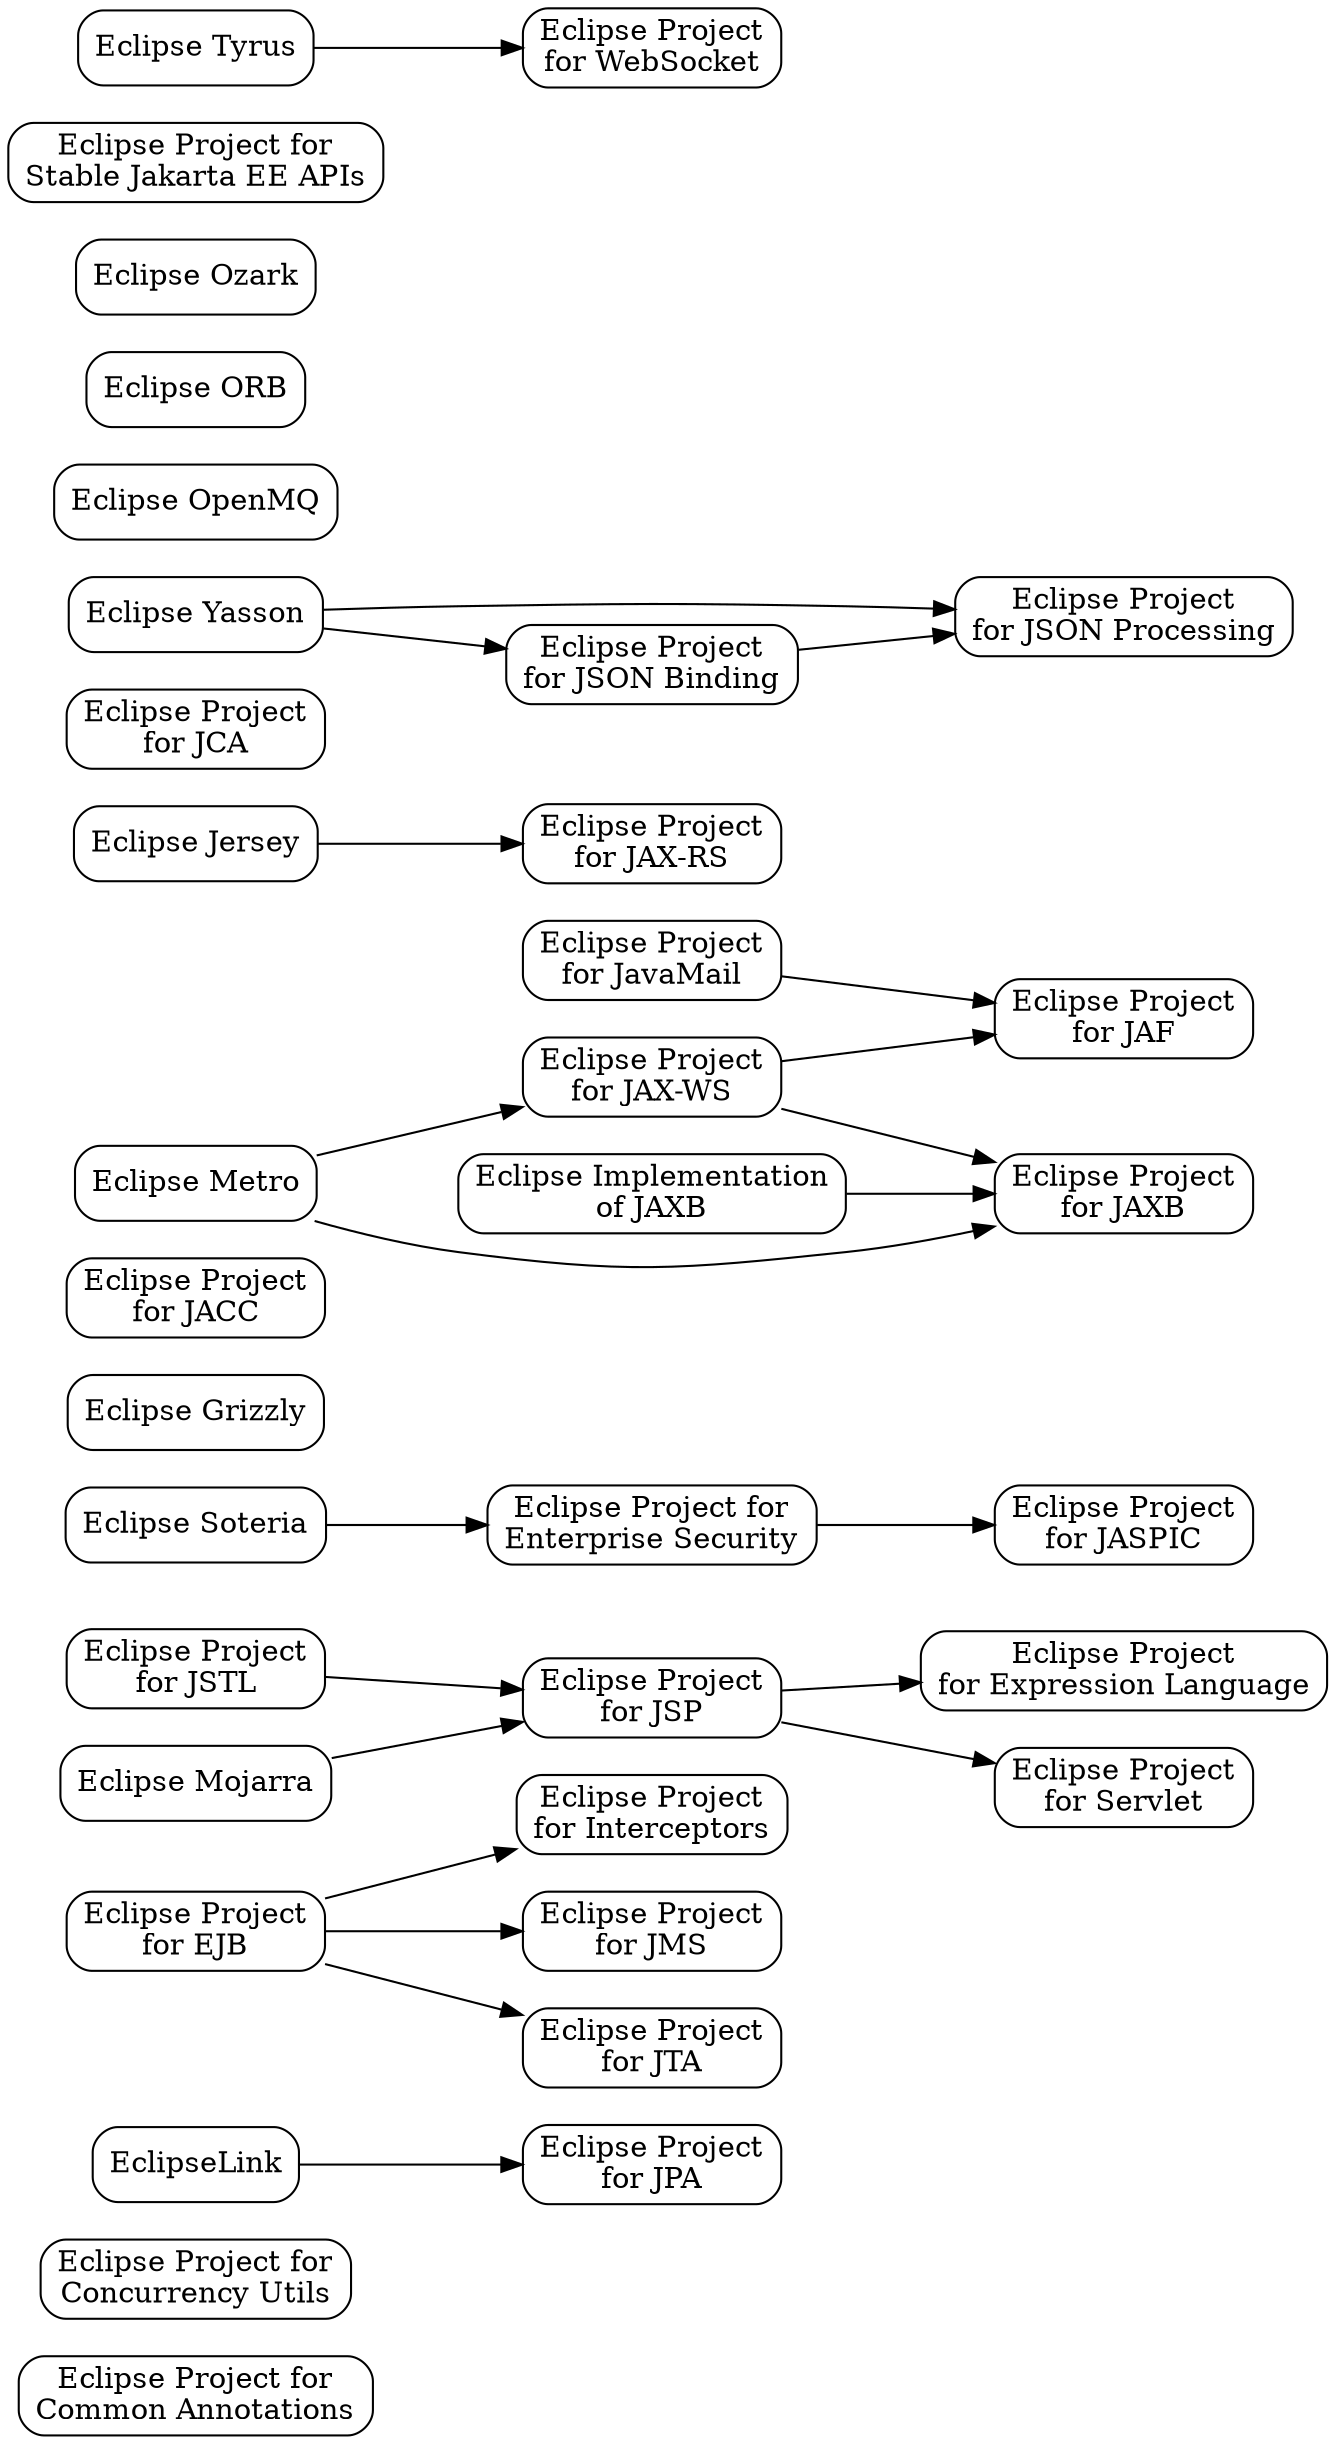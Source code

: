 /********************************************************************************
 * Copyright (c) 2018 Contributors to the Eclipse Foundation
 * 
 * See the NOTICE file(s) distributed with this work for additional
 * information regarding copyright ownership.
 * 
 * This program and the accompanying materials are made available under the
 * terms of the Eclipse Distribution License v. 1.0 which is available at
 * http://www.eclipse.org/org/documents/edl-v10.php.
 * 
 * SPDX-License-Identifier: BSD-3-Clause
 ********************************************************************************/

// This file defines a graph of the relationship between the
// EE4J Projects that make up Jakarta EE.
//
// Render using Graphviz.
// e.g. 
// > dot dependencies.dot -Tsvg > dependencies.svg
//

digraph G {
	rankdir=LR;
	rank=same;

	// Eclipse project nodes
	// Projects that provide definitions or implementations of the
	// specifications go here. All nodes that represent
	// projects are prefixed with "project_"
	
	node[ shape=box, style="rounded" ]
	//project_platform[ label="Eclipse Project for\nJakarta EE Platform", URL="https://projects.eclipse.org/proposals/eclipse-jakarta-ee-platform" ];
	project_ca[ label="Eclipse Project for\nCommon Annotations", URL="https://projects.eclipse.org/projects/ee4j.ca" ];
	project_cu[ label="Eclipse Project for\nConcurrency Utils", URL="https://projects.eclipse.org/projects/ee4j.cu" ];
	project_eclipselink[ label="EclipseLink", URL="https://projects.eclipse.org/projects/ee4j.eclipselink" ];
	project_ejb[ label="Eclipse Project\nfor EJB", URL="https://projects.eclipse.org/proposals/eclipse-project-ejb" ];
	project_el[ label="Eclipse Project\nfor Expression Language", URL="https://projects.eclipse.org/projects/ee4j.el" ];
	project_es[ label="Eclipse Project for\nEnterprise Security", URL="https://projects.eclipse.org/projects/ee4j.es/" ];
	project_grizzly[ label="Eclipse Grizzly", URL="https://projects.eclipse.org/projects/ee4j.grizzly" ];
	project_interceptors[ label="Eclipse Project\nfor Interceptors", URL="https://projects.eclipse.org/proposals/eclipse-project-interceptors" ];
	project_jacc[label="Eclipse Project\nfor JACC", URL="https://projects.eclipse.org/projects/ee4j.jacc" ];
	project_jaf[ label="Eclipse Project\nfor JAF", URL="https://projects.eclipse.org/proposals/eclipse-project-jaf" ];
	project_javamail[ label="Eclipse Project\nfor JavaMail", URL="https://projects.eclipse.org/projects/ee4j.javamail" ];
	project_jaspic[label="Eclipse Project\nfor JASPIC", URL="https://projects.eclipse.org/projects/ee4j.jaspic" ]; 
	project_jaxb[ label="Eclipse Project\nfor JAXB", URL="https://projects.eclipse.org/proposals/eclipse-project-jaxb" ];
	project_jaxb_impl[ label="Eclipse Implementation\nof JAXB", URL="https://projects.eclipse.org/proposals/eclipse-implementation-jaxb" ];
	project_jaxrs[ label="Eclipse Project\nfor JAX-RS", URL="https://projects.eclipse.org/projects/ee4j.jaxrs" ];
	project_jaxws[ label="Eclipse Project\nfor JAX-WS", URL="https://projects.eclipse.org/proposals/eclipse-project-jax-ws" ];
	project_jca[ label="Eclipse Project\nfor JCA", URL="https://projects.eclipse.org/proposals/eclipse-project-jca" ];
	project_jersey[ label="Eclipse Jersey", URL="https://projects.eclipse.org/projects/ee4j.jersey" ];
	project_jms[ label="Eclipse Project\nfor JMS", URL="https://projects.eclipse.org/projects/ee4j.jms" ];
	project_jpa[ label="Eclipse Project\nfor JPA", URL="https://projects.eclipse.org/projects/ee4j.jpa" ]
	project_jsonp[ label="Eclipse Project\nfor JSON Processing", URL="https://projects.eclipse.org/projects/ee4j.jsonp" ];
	project_jsonb[ label="Eclipse Project\nfor JSON Binding", URL="https://projects.eclipse.org/projects/ee4j.jsonb" ];
	project_yasson[ label="Eclipse Yasson", URL="https://projects.eclipse.org/projects/ee4j.yasson" ];
	project_jsp[ label="Eclipse Project\nfor JSP", URL="https://projects.eclipse.org/projects/ee4j.jsp" ];
	project_jstl[ label="Eclipse Project\nfor JSTL", URL="https://projects.eclipse.org/projects/ee4j.jstl"  ];
	project_jta[ label="Eclipse Project\nfor JTA", URL="https://projects.eclipse.org/projects/ee4j.jta" ];
	project_metro[ label="Eclipse Metro", URL="https://projects.eclipse.org/proposals/eclipse-metro" ];
	project_mojarra[ label="Eclipse Mojarra", URL="https://projects.eclipse.org/projects/ee4j.mojarra" ];
	project_openmq[ label="Eclipse OpenMQ", URL="https://projects.eclipse.org/projects/ee4j.openmq" ];
	project_orb[ label="Eclipse ORB" ];
	project_ozark[ label="Eclipse Ozark" ];	
	project_soteria[ label="Eclipse Soteria", URL="https://projects.eclipse.org/projects/ee4j.soteria" ];
	project_stable[ label="Eclipse Project for\nStable Jakarta EE APIs", URL="https://projects.eclipse.org/projects/ee4j.jakartaee-stable" ];
	project_servlet[ label="Eclipse Project\nfor Servlet", URL="https://projects.eclipse.org/projects/ee4j.servlet" ];
	project_tyrus[ label="Eclipse Tyrus", URL="https://projects.eclipse.org/projects/ee4j.tyrus" ];
	project_websocket[ label="Eclipse Project\nfor WebSocket", URL="https://projects.eclipse.org/projects/ee4j.websocket" ];

	// Dependencies between projects.
	// e.g. EJB requires Interceptors, JTA, ...
	edge[ style="solid" ];
	project_ejb -> project_interceptors;
	project_ejb -> project_jta;
	project_ejb -> project_jms;
	project_mojarra -> project_jsp;
	project_jstl -> project_jsp;
	project_jsp -> project_servlet;
	project_jsp -> project_el;
	project_javamail -> project_jaf;
	project_jaxb_impl -> project_jaxb;
	project_jaxws -> project_jaf;
	project_jaxws -> project_jaxb;
	project_metro -> project_jaxws;
	project_metro -> project_jaxb;
	project_es -> project_jaspic;
	project_jsonb -> project_jsonp;
	project_yasson -> project_jsonb;
	project_yasson -> project_jsonp;
	project_tyrus -> project_websocket;
	project_jersey -> project_jaxrs;
	project_eclipselink -> project_jpa;
	project_soteria -> project_es;
}